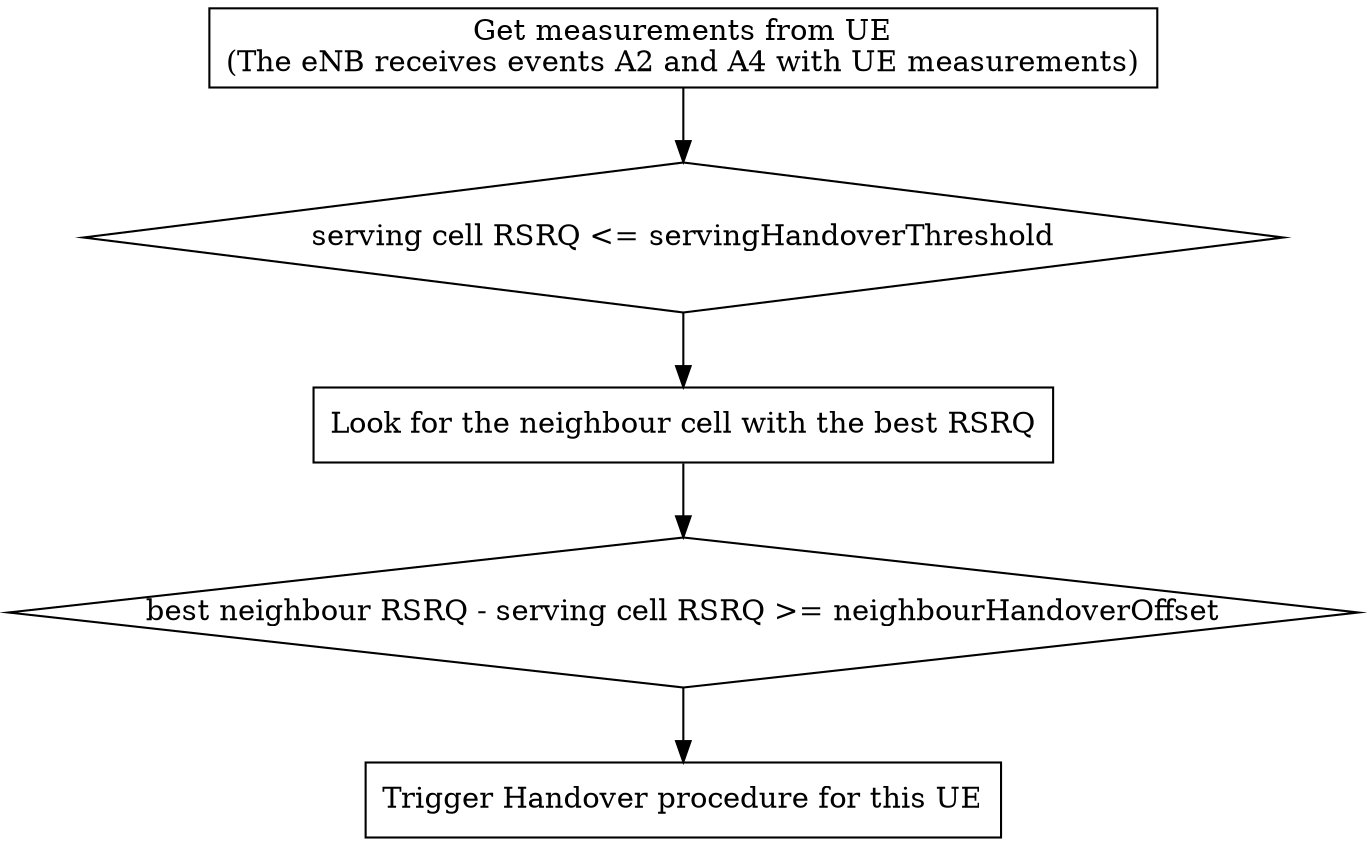 digraph LteHandoverAlgorithm {

size = "30,30"

GET_MEASUREMENTS [shape = box,
                  label = "Get measurements from UE\n(The eNB receives events A2 and A4 with UE measurements)"]
CHECK_SERVING_RSRQ [shape = diamond, fixedsize = true, width = 8, height = 1.0,
                    label = "serving cell RSRQ <= servingHandoverThreshold"]
LOOK_BEST_NEIGHBOUR [shape = box,
                     label = "Look for the neighbour cell with the best RSRQ"]
CHECK_BEST_NEIGHBOUR [shape = diamond, fixedsize = true, width = 9, height = 1.0,
                      label = "best neighbour RSRQ - serving cell RSRQ >= neighbourHandoverOffset"]
TRIGGER_HANDOVER [shape = box,
                  label = "Trigger Handover procedure for this UE"]

GET_MEASUREMENTS -> CHECK_SERVING_RSRQ
CHECK_SERVING_RSRQ -> LOOK_BEST_NEIGHBOUR
LOOK_BEST_NEIGHBOUR -> CHECK_BEST_NEIGHBOUR
CHECK_BEST_NEIGHBOUR -> TRIGGER_HANDOVER

}
